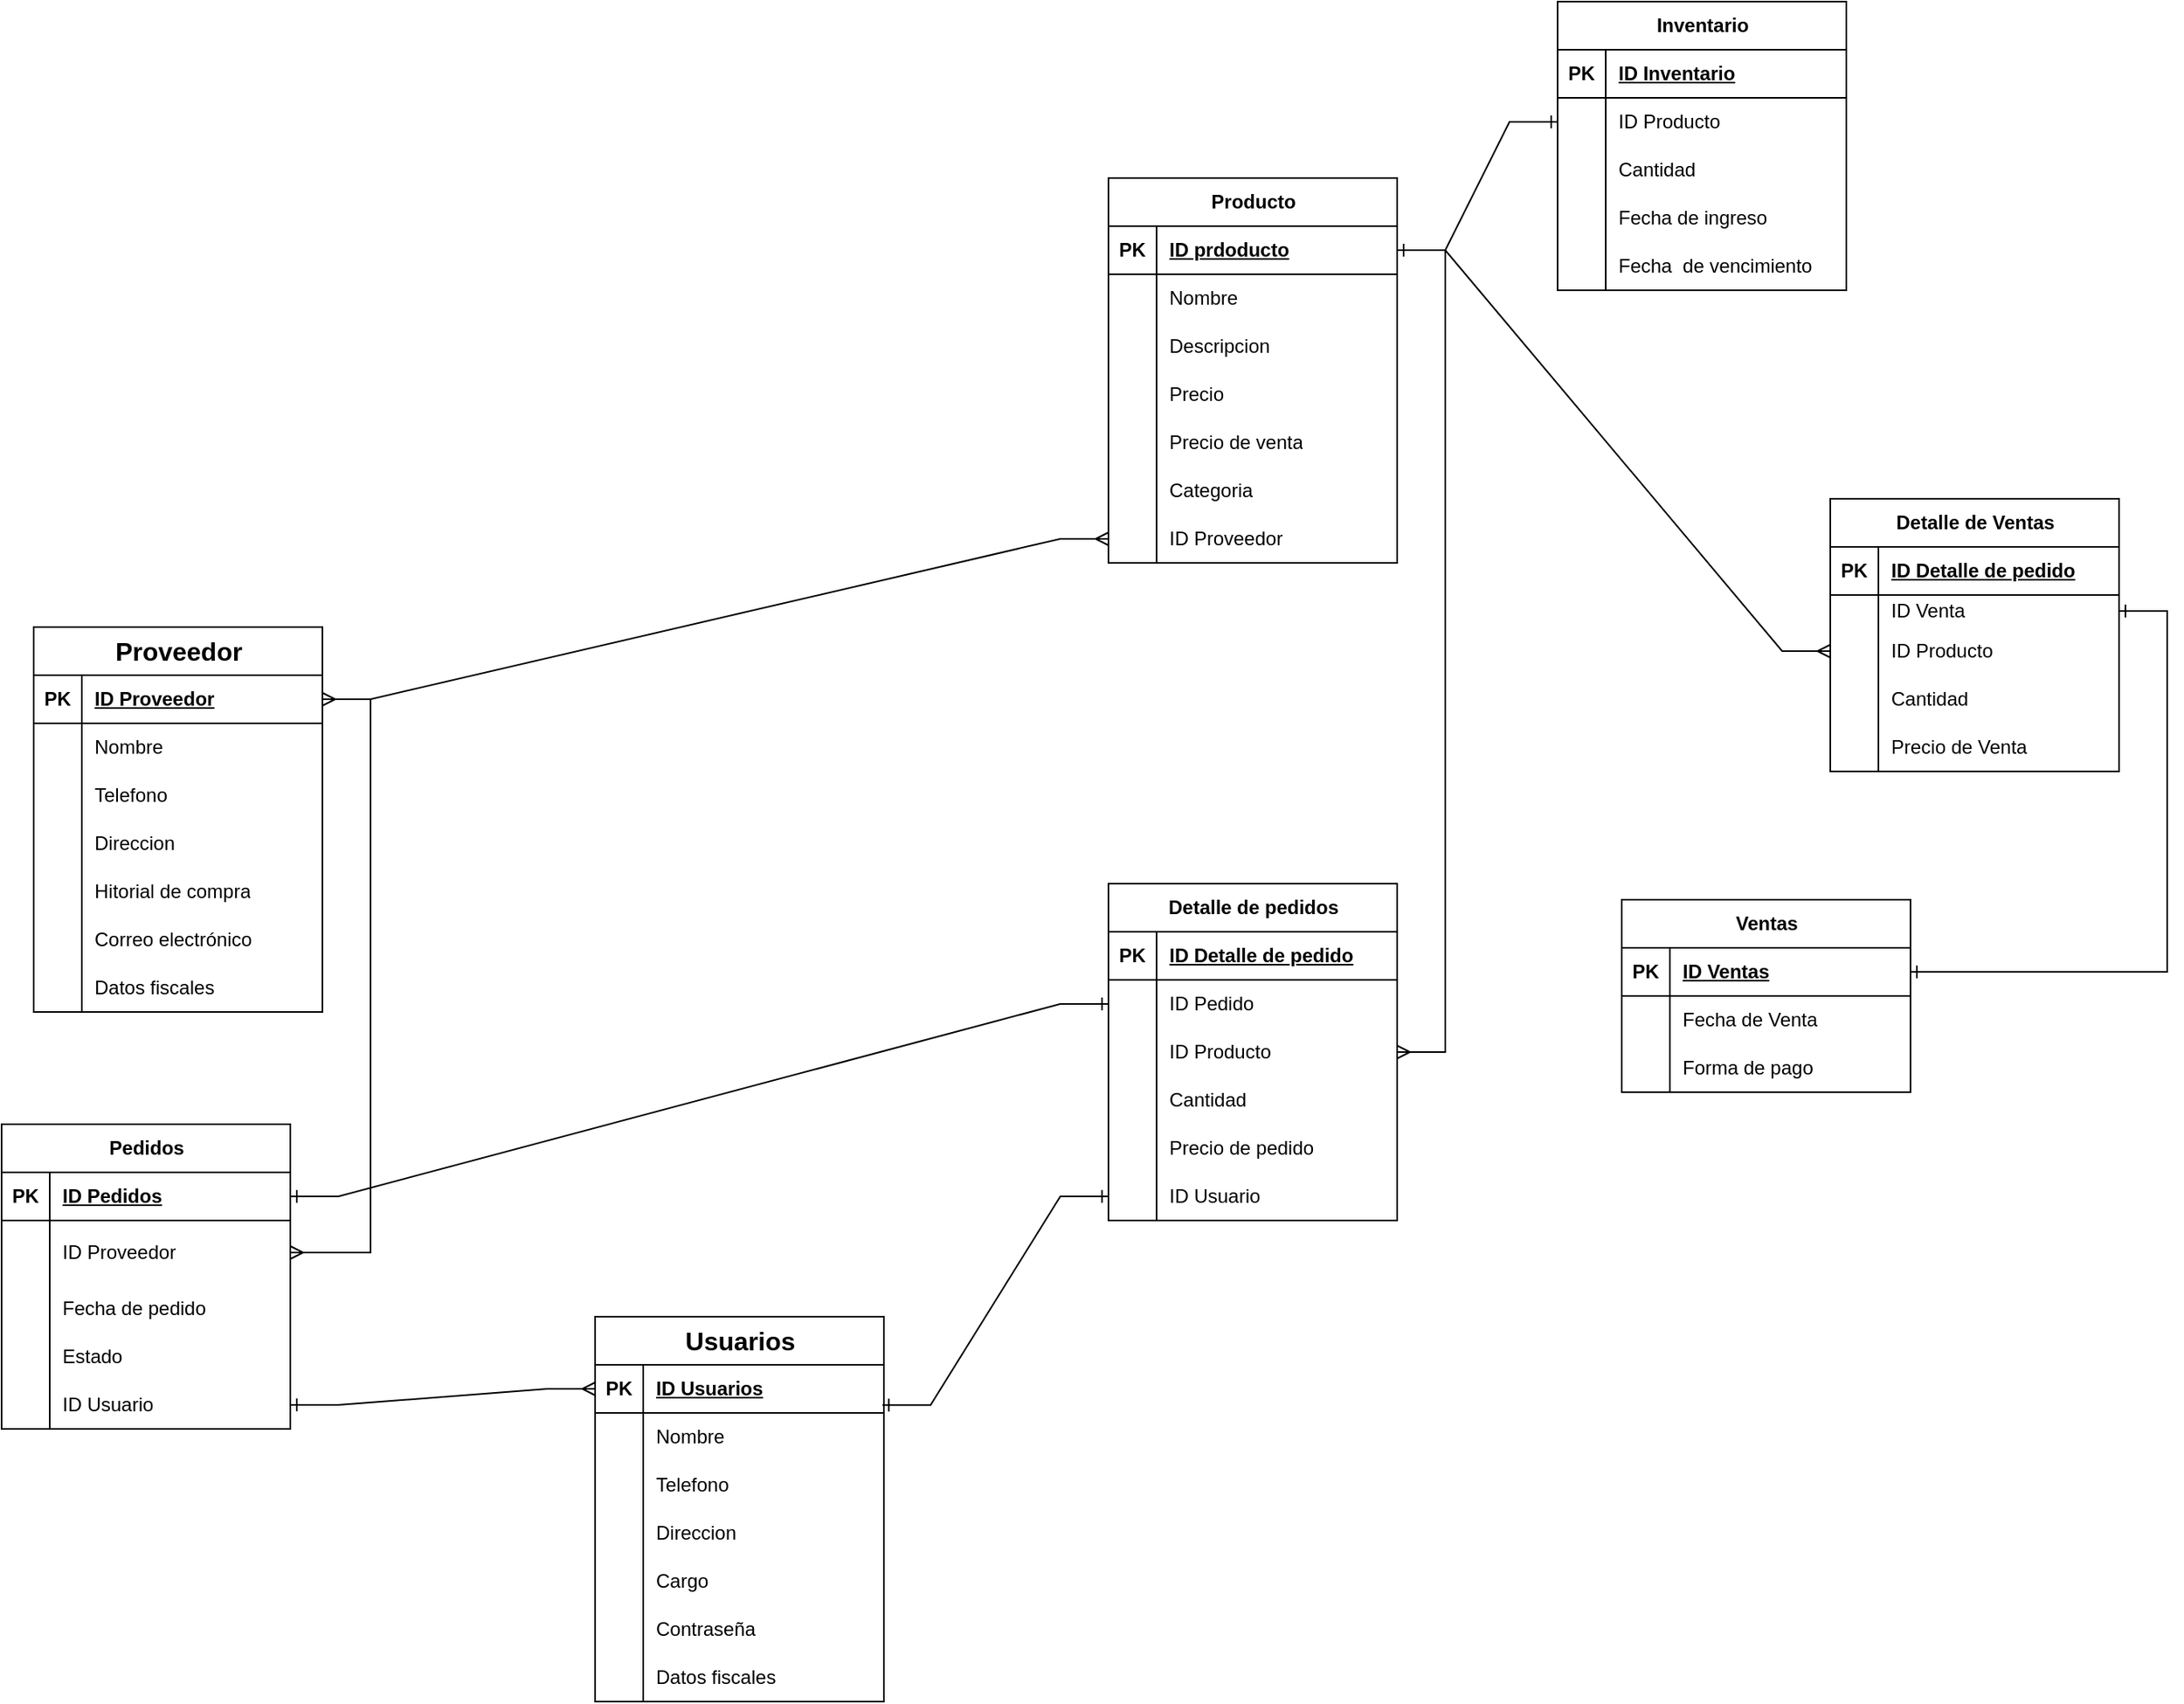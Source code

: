 <mxfile version="24.4.0" type="github">
  <diagram name="Página-1" id="6t7v3AjN5FN_KuiOr68T">
    <mxGraphModel dx="1467" dy="3076" grid="1" gridSize="10" guides="1" tooltips="1" connect="1" arrows="1" fold="1" page="1" pageScale="1" pageWidth="1654" pageHeight="2336" math="0" shadow="0">
      <root>
        <mxCell id="0" />
        <mxCell id="1" parent="0" />
        <mxCell id="a3PEqrUvj1UCYz8Rwcvc-1" value="&lt;b&gt;&lt;span style=&quot;font-size:12.0pt;line-height:107%;&lt;br/&gt;font-family:&amp;quot;Times New Roman&amp;quot;,serif;mso-fareast-font-family:&amp;quot;Times New Roman&amp;quot;;&lt;br/&gt;mso-font-kerning:0pt;mso-ligatures:none;mso-ansi-language:ES-AR;mso-fareast-language:&lt;br/&gt;ES-AR;mso-bidi-language:AR-SA&quot;&gt;Proveedor&lt;/span&gt;&lt;/b&gt;" style="shape=table;startSize=30;container=1;collapsible=1;childLayout=tableLayout;fixedRows=1;rowLines=0;fontStyle=1;align=center;resizeLast=1;html=1;" vertex="1" parent="1">
          <mxGeometry x="190" y="250" width="180" height="240" as="geometry" />
        </mxCell>
        <mxCell id="a3PEqrUvj1UCYz8Rwcvc-2" value="" style="shape=tableRow;horizontal=0;startSize=0;swimlaneHead=0;swimlaneBody=0;fillColor=none;collapsible=0;dropTarget=0;points=[[0,0.5],[1,0.5]];portConstraint=eastwest;top=0;left=0;right=0;bottom=1;" vertex="1" parent="a3PEqrUvj1UCYz8Rwcvc-1">
          <mxGeometry y="30" width="180" height="30" as="geometry" />
        </mxCell>
        <mxCell id="a3PEqrUvj1UCYz8Rwcvc-3" value="PK" style="shape=partialRectangle;connectable=0;fillColor=none;top=0;left=0;bottom=0;right=0;fontStyle=1;overflow=hidden;whiteSpace=wrap;html=1;" vertex="1" parent="a3PEqrUvj1UCYz8Rwcvc-2">
          <mxGeometry width="30" height="30" as="geometry">
            <mxRectangle width="30" height="30" as="alternateBounds" />
          </mxGeometry>
        </mxCell>
        <mxCell id="a3PEqrUvj1UCYz8Rwcvc-4" value="ID Proveedor" style="shape=partialRectangle;connectable=0;fillColor=none;top=0;left=0;bottom=0;right=0;align=left;spacingLeft=6;fontStyle=5;overflow=hidden;whiteSpace=wrap;html=1;" vertex="1" parent="a3PEqrUvj1UCYz8Rwcvc-2">
          <mxGeometry x="30" width="150" height="30" as="geometry">
            <mxRectangle width="150" height="30" as="alternateBounds" />
          </mxGeometry>
        </mxCell>
        <mxCell id="a3PEqrUvj1UCYz8Rwcvc-5" value="" style="shape=tableRow;horizontal=0;startSize=0;swimlaneHead=0;swimlaneBody=0;fillColor=none;collapsible=0;dropTarget=0;points=[[0,0.5],[1,0.5]];portConstraint=eastwest;top=0;left=0;right=0;bottom=0;" vertex="1" parent="a3PEqrUvj1UCYz8Rwcvc-1">
          <mxGeometry y="60" width="180" height="30" as="geometry" />
        </mxCell>
        <mxCell id="a3PEqrUvj1UCYz8Rwcvc-6" value="" style="shape=partialRectangle;connectable=0;fillColor=none;top=0;left=0;bottom=0;right=0;editable=1;overflow=hidden;whiteSpace=wrap;html=1;" vertex="1" parent="a3PEqrUvj1UCYz8Rwcvc-5">
          <mxGeometry width="30" height="30" as="geometry">
            <mxRectangle width="30" height="30" as="alternateBounds" />
          </mxGeometry>
        </mxCell>
        <mxCell id="a3PEqrUvj1UCYz8Rwcvc-7" value="Nombre&lt;span style=&quot;white-space: pre;&quot;&gt;&#x9;&lt;/span&gt;" style="shape=partialRectangle;connectable=0;fillColor=none;top=0;left=0;bottom=0;right=0;align=left;spacingLeft=6;overflow=hidden;whiteSpace=wrap;html=1;" vertex="1" parent="a3PEqrUvj1UCYz8Rwcvc-5">
          <mxGeometry x="30" width="150" height="30" as="geometry">
            <mxRectangle width="150" height="30" as="alternateBounds" />
          </mxGeometry>
        </mxCell>
        <mxCell id="a3PEqrUvj1UCYz8Rwcvc-8" value="" style="shape=tableRow;horizontal=0;startSize=0;swimlaneHead=0;swimlaneBody=0;fillColor=none;collapsible=0;dropTarget=0;points=[[0,0.5],[1,0.5]];portConstraint=eastwest;top=0;left=0;right=0;bottom=0;" vertex="1" parent="a3PEqrUvj1UCYz8Rwcvc-1">
          <mxGeometry y="90" width="180" height="30" as="geometry" />
        </mxCell>
        <mxCell id="a3PEqrUvj1UCYz8Rwcvc-9" value="" style="shape=partialRectangle;connectable=0;fillColor=none;top=0;left=0;bottom=0;right=0;editable=1;overflow=hidden;whiteSpace=wrap;html=1;" vertex="1" parent="a3PEqrUvj1UCYz8Rwcvc-8">
          <mxGeometry width="30" height="30" as="geometry">
            <mxRectangle width="30" height="30" as="alternateBounds" />
          </mxGeometry>
        </mxCell>
        <mxCell id="a3PEqrUvj1UCYz8Rwcvc-10" value="Telefono" style="shape=partialRectangle;connectable=0;fillColor=none;top=0;left=0;bottom=0;right=0;align=left;spacingLeft=6;overflow=hidden;whiteSpace=wrap;html=1;" vertex="1" parent="a3PEqrUvj1UCYz8Rwcvc-8">
          <mxGeometry x="30" width="150" height="30" as="geometry">
            <mxRectangle width="150" height="30" as="alternateBounds" />
          </mxGeometry>
        </mxCell>
        <mxCell id="a3PEqrUvj1UCYz8Rwcvc-11" value="" style="shape=tableRow;horizontal=0;startSize=0;swimlaneHead=0;swimlaneBody=0;fillColor=none;collapsible=0;dropTarget=0;points=[[0,0.5],[1,0.5]];portConstraint=eastwest;top=0;left=0;right=0;bottom=0;" vertex="1" parent="a3PEqrUvj1UCYz8Rwcvc-1">
          <mxGeometry y="120" width="180" height="30" as="geometry" />
        </mxCell>
        <mxCell id="a3PEqrUvj1UCYz8Rwcvc-12" value="" style="shape=partialRectangle;connectable=0;fillColor=none;top=0;left=0;bottom=0;right=0;editable=1;overflow=hidden;whiteSpace=wrap;html=1;" vertex="1" parent="a3PEqrUvj1UCYz8Rwcvc-11">
          <mxGeometry width="30" height="30" as="geometry">
            <mxRectangle width="30" height="30" as="alternateBounds" />
          </mxGeometry>
        </mxCell>
        <mxCell id="a3PEqrUvj1UCYz8Rwcvc-13" value="Direccion" style="shape=partialRectangle;connectable=0;fillColor=none;top=0;left=0;bottom=0;right=0;align=left;spacingLeft=6;overflow=hidden;whiteSpace=wrap;html=1;" vertex="1" parent="a3PEqrUvj1UCYz8Rwcvc-11">
          <mxGeometry x="30" width="150" height="30" as="geometry">
            <mxRectangle width="150" height="30" as="alternateBounds" />
          </mxGeometry>
        </mxCell>
        <mxCell id="a3PEqrUvj1UCYz8Rwcvc-30" value="" style="shape=tableRow;horizontal=0;startSize=0;swimlaneHead=0;swimlaneBody=0;fillColor=none;collapsible=0;dropTarget=0;points=[[0,0.5],[1,0.5]];portConstraint=eastwest;top=0;left=0;right=0;bottom=0;" vertex="1" parent="a3PEqrUvj1UCYz8Rwcvc-1">
          <mxGeometry y="150" width="180" height="30" as="geometry" />
        </mxCell>
        <mxCell id="a3PEqrUvj1UCYz8Rwcvc-31" value="" style="shape=partialRectangle;connectable=0;fillColor=none;top=0;left=0;bottom=0;right=0;editable=1;overflow=hidden;whiteSpace=wrap;html=1;" vertex="1" parent="a3PEqrUvj1UCYz8Rwcvc-30">
          <mxGeometry width="30" height="30" as="geometry">
            <mxRectangle width="30" height="30" as="alternateBounds" />
          </mxGeometry>
        </mxCell>
        <mxCell id="a3PEqrUvj1UCYz8Rwcvc-32" value="Hitorial de compra" style="shape=partialRectangle;connectable=0;fillColor=none;top=0;left=0;bottom=0;right=0;align=left;spacingLeft=6;overflow=hidden;whiteSpace=wrap;html=1;" vertex="1" parent="a3PEqrUvj1UCYz8Rwcvc-30">
          <mxGeometry x="30" width="150" height="30" as="geometry">
            <mxRectangle width="150" height="30" as="alternateBounds" />
          </mxGeometry>
        </mxCell>
        <mxCell id="a3PEqrUvj1UCYz8Rwcvc-33" value="" style="shape=tableRow;horizontal=0;startSize=0;swimlaneHead=0;swimlaneBody=0;fillColor=none;collapsible=0;dropTarget=0;points=[[0,0.5],[1,0.5]];portConstraint=eastwest;top=0;left=0;right=0;bottom=0;" vertex="1" parent="a3PEqrUvj1UCYz8Rwcvc-1">
          <mxGeometry y="180" width="180" height="30" as="geometry" />
        </mxCell>
        <mxCell id="a3PEqrUvj1UCYz8Rwcvc-34" value="" style="shape=partialRectangle;connectable=0;fillColor=none;top=0;left=0;bottom=0;right=0;editable=1;overflow=hidden;whiteSpace=wrap;html=1;" vertex="1" parent="a3PEqrUvj1UCYz8Rwcvc-33">
          <mxGeometry width="30" height="30" as="geometry">
            <mxRectangle width="30" height="30" as="alternateBounds" />
          </mxGeometry>
        </mxCell>
        <mxCell id="a3PEqrUvj1UCYz8Rwcvc-35" value="Correo electrónico" style="shape=partialRectangle;connectable=0;fillColor=none;top=0;left=0;bottom=0;right=0;align=left;spacingLeft=6;overflow=hidden;whiteSpace=wrap;html=1;" vertex="1" parent="a3PEqrUvj1UCYz8Rwcvc-33">
          <mxGeometry x="30" width="150" height="30" as="geometry">
            <mxRectangle width="150" height="30" as="alternateBounds" />
          </mxGeometry>
        </mxCell>
        <mxCell id="a3PEqrUvj1UCYz8Rwcvc-36" value="" style="shape=tableRow;horizontal=0;startSize=0;swimlaneHead=0;swimlaneBody=0;fillColor=none;collapsible=0;dropTarget=0;points=[[0,0.5],[1,0.5]];portConstraint=eastwest;top=0;left=0;right=0;bottom=0;" vertex="1" parent="a3PEqrUvj1UCYz8Rwcvc-1">
          <mxGeometry y="210" width="180" height="30" as="geometry" />
        </mxCell>
        <mxCell id="a3PEqrUvj1UCYz8Rwcvc-37" value="" style="shape=partialRectangle;connectable=0;fillColor=none;top=0;left=0;bottom=0;right=0;editable=1;overflow=hidden;whiteSpace=wrap;html=1;" vertex="1" parent="a3PEqrUvj1UCYz8Rwcvc-36">
          <mxGeometry width="30" height="30" as="geometry">
            <mxRectangle width="30" height="30" as="alternateBounds" />
          </mxGeometry>
        </mxCell>
        <mxCell id="a3PEqrUvj1UCYz8Rwcvc-38" value="Datos fiscales" style="shape=partialRectangle;connectable=0;fillColor=none;top=0;left=0;bottom=0;right=0;align=left;spacingLeft=6;overflow=hidden;whiteSpace=wrap;html=1;" vertex="1" parent="a3PEqrUvj1UCYz8Rwcvc-36">
          <mxGeometry x="30" width="150" height="30" as="geometry">
            <mxRectangle width="150" height="30" as="alternateBounds" />
          </mxGeometry>
        </mxCell>
        <mxCell id="a3PEqrUvj1UCYz8Rwcvc-39" value="Producto" style="shape=table;startSize=30;container=1;collapsible=1;childLayout=tableLayout;fixedRows=1;rowLines=0;fontStyle=1;align=center;resizeLast=1;html=1;" vertex="1" parent="1">
          <mxGeometry x="860" y="-30" width="180" height="240" as="geometry" />
        </mxCell>
        <mxCell id="a3PEqrUvj1UCYz8Rwcvc-40" value="" style="shape=tableRow;horizontal=0;startSize=0;swimlaneHead=0;swimlaneBody=0;fillColor=none;collapsible=0;dropTarget=0;points=[[0,0.5],[1,0.5]];portConstraint=eastwest;top=0;left=0;right=0;bottom=1;" vertex="1" parent="a3PEqrUvj1UCYz8Rwcvc-39">
          <mxGeometry y="30" width="180" height="30" as="geometry" />
        </mxCell>
        <mxCell id="a3PEqrUvj1UCYz8Rwcvc-41" value="PK" style="shape=partialRectangle;connectable=0;fillColor=none;top=0;left=0;bottom=0;right=0;fontStyle=1;overflow=hidden;whiteSpace=wrap;html=1;" vertex="1" parent="a3PEqrUvj1UCYz8Rwcvc-40">
          <mxGeometry width="30" height="30" as="geometry">
            <mxRectangle width="30" height="30" as="alternateBounds" />
          </mxGeometry>
        </mxCell>
        <mxCell id="a3PEqrUvj1UCYz8Rwcvc-42" value="ID prdoducto" style="shape=partialRectangle;connectable=0;fillColor=none;top=0;left=0;bottom=0;right=0;align=left;spacingLeft=6;fontStyle=5;overflow=hidden;whiteSpace=wrap;html=1;" vertex="1" parent="a3PEqrUvj1UCYz8Rwcvc-40">
          <mxGeometry x="30" width="150" height="30" as="geometry">
            <mxRectangle width="150" height="30" as="alternateBounds" />
          </mxGeometry>
        </mxCell>
        <mxCell id="a3PEqrUvj1UCYz8Rwcvc-43" value="" style="shape=tableRow;horizontal=0;startSize=0;swimlaneHead=0;swimlaneBody=0;fillColor=none;collapsible=0;dropTarget=0;points=[[0,0.5],[1,0.5]];portConstraint=eastwest;top=0;left=0;right=0;bottom=0;" vertex="1" parent="a3PEqrUvj1UCYz8Rwcvc-39">
          <mxGeometry y="60" width="180" height="30" as="geometry" />
        </mxCell>
        <mxCell id="a3PEqrUvj1UCYz8Rwcvc-44" value="" style="shape=partialRectangle;connectable=0;fillColor=none;top=0;left=0;bottom=0;right=0;editable=1;overflow=hidden;whiteSpace=wrap;html=1;" vertex="1" parent="a3PEqrUvj1UCYz8Rwcvc-43">
          <mxGeometry width="30" height="30" as="geometry">
            <mxRectangle width="30" height="30" as="alternateBounds" />
          </mxGeometry>
        </mxCell>
        <mxCell id="a3PEqrUvj1UCYz8Rwcvc-45" value="Nombre" style="shape=partialRectangle;connectable=0;fillColor=none;top=0;left=0;bottom=0;right=0;align=left;spacingLeft=6;overflow=hidden;whiteSpace=wrap;html=1;" vertex="1" parent="a3PEqrUvj1UCYz8Rwcvc-43">
          <mxGeometry x="30" width="150" height="30" as="geometry">
            <mxRectangle width="150" height="30" as="alternateBounds" />
          </mxGeometry>
        </mxCell>
        <mxCell id="a3PEqrUvj1UCYz8Rwcvc-46" value="" style="shape=tableRow;horizontal=0;startSize=0;swimlaneHead=0;swimlaneBody=0;fillColor=none;collapsible=0;dropTarget=0;points=[[0,0.5],[1,0.5]];portConstraint=eastwest;top=0;left=0;right=0;bottom=0;" vertex="1" parent="a3PEqrUvj1UCYz8Rwcvc-39">
          <mxGeometry y="90" width="180" height="30" as="geometry" />
        </mxCell>
        <mxCell id="a3PEqrUvj1UCYz8Rwcvc-47" value="" style="shape=partialRectangle;connectable=0;fillColor=none;top=0;left=0;bottom=0;right=0;editable=1;overflow=hidden;whiteSpace=wrap;html=1;" vertex="1" parent="a3PEqrUvj1UCYz8Rwcvc-46">
          <mxGeometry width="30" height="30" as="geometry">
            <mxRectangle width="30" height="30" as="alternateBounds" />
          </mxGeometry>
        </mxCell>
        <mxCell id="a3PEqrUvj1UCYz8Rwcvc-48" value="Descripcion" style="shape=partialRectangle;connectable=0;fillColor=none;top=0;left=0;bottom=0;right=0;align=left;spacingLeft=6;overflow=hidden;whiteSpace=wrap;html=1;" vertex="1" parent="a3PEqrUvj1UCYz8Rwcvc-46">
          <mxGeometry x="30" width="150" height="30" as="geometry">
            <mxRectangle width="150" height="30" as="alternateBounds" />
          </mxGeometry>
        </mxCell>
        <mxCell id="a3PEqrUvj1UCYz8Rwcvc-49" value="" style="shape=tableRow;horizontal=0;startSize=0;swimlaneHead=0;swimlaneBody=0;fillColor=none;collapsible=0;dropTarget=0;points=[[0,0.5],[1,0.5]];portConstraint=eastwest;top=0;left=0;right=0;bottom=0;" vertex="1" parent="a3PEqrUvj1UCYz8Rwcvc-39">
          <mxGeometry y="120" width="180" height="30" as="geometry" />
        </mxCell>
        <mxCell id="a3PEqrUvj1UCYz8Rwcvc-50" value="" style="shape=partialRectangle;connectable=0;fillColor=none;top=0;left=0;bottom=0;right=0;editable=1;overflow=hidden;whiteSpace=wrap;html=1;" vertex="1" parent="a3PEqrUvj1UCYz8Rwcvc-49">
          <mxGeometry width="30" height="30" as="geometry">
            <mxRectangle width="30" height="30" as="alternateBounds" />
          </mxGeometry>
        </mxCell>
        <mxCell id="a3PEqrUvj1UCYz8Rwcvc-51" value="Precio" style="shape=partialRectangle;connectable=0;fillColor=none;top=0;left=0;bottom=0;right=0;align=left;spacingLeft=6;overflow=hidden;whiteSpace=wrap;html=1;" vertex="1" parent="a3PEqrUvj1UCYz8Rwcvc-49">
          <mxGeometry x="30" width="150" height="30" as="geometry">
            <mxRectangle width="150" height="30" as="alternateBounds" />
          </mxGeometry>
        </mxCell>
        <mxCell id="a3PEqrUvj1UCYz8Rwcvc-52" value="" style="shape=tableRow;horizontal=0;startSize=0;swimlaneHead=0;swimlaneBody=0;fillColor=none;collapsible=0;dropTarget=0;points=[[0,0.5],[1,0.5]];portConstraint=eastwest;top=0;left=0;right=0;bottom=0;" vertex="1" parent="a3PEqrUvj1UCYz8Rwcvc-39">
          <mxGeometry y="150" width="180" height="30" as="geometry" />
        </mxCell>
        <mxCell id="a3PEqrUvj1UCYz8Rwcvc-53" value="" style="shape=partialRectangle;connectable=0;fillColor=none;top=0;left=0;bottom=0;right=0;editable=1;overflow=hidden;whiteSpace=wrap;html=1;" vertex="1" parent="a3PEqrUvj1UCYz8Rwcvc-52">
          <mxGeometry width="30" height="30" as="geometry">
            <mxRectangle width="30" height="30" as="alternateBounds" />
          </mxGeometry>
        </mxCell>
        <mxCell id="a3PEqrUvj1UCYz8Rwcvc-54" value="Precio de venta" style="shape=partialRectangle;connectable=0;fillColor=none;top=0;left=0;bottom=0;right=0;align=left;spacingLeft=6;overflow=hidden;whiteSpace=wrap;html=1;" vertex="1" parent="a3PEqrUvj1UCYz8Rwcvc-52">
          <mxGeometry x="30" width="150" height="30" as="geometry">
            <mxRectangle width="150" height="30" as="alternateBounds" />
          </mxGeometry>
        </mxCell>
        <mxCell id="a3PEqrUvj1UCYz8Rwcvc-55" value="" style="shape=tableRow;horizontal=0;startSize=0;swimlaneHead=0;swimlaneBody=0;fillColor=none;collapsible=0;dropTarget=0;points=[[0,0.5],[1,0.5]];portConstraint=eastwest;top=0;left=0;right=0;bottom=0;" vertex="1" parent="a3PEqrUvj1UCYz8Rwcvc-39">
          <mxGeometry y="180" width="180" height="30" as="geometry" />
        </mxCell>
        <mxCell id="a3PEqrUvj1UCYz8Rwcvc-56" value="" style="shape=partialRectangle;connectable=0;fillColor=none;top=0;left=0;bottom=0;right=0;editable=1;overflow=hidden;whiteSpace=wrap;html=1;" vertex="1" parent="a3PEqrUvj1UCYz8Rwcvc-55">
          <mxGeometry width="30" height="30" as="geometry">
            <mxRectangle width="30" height="30" as="alternateBounds" />
          </mxGeometry>
        </mxCell>
        <mxCell id="a3PEqrUvj1UCYz8Rwcvc-57" value="Categoria" style="shape=partialRectangle;connectable=0;fillColor=none;top=0;left=0;bottom=0;right=0;align=left;spacingLeft=6;overflow=hidden;whiteSpace=wrap;html=1;" vertex="1" parent="a3PEqrUvj1UCYz8Rwcvc-55">
          <mxGeometry x="30" width="150" height="30" as="geometry">
            <mxRectangle width="150" height="30" as="alternateBounds" />
          </mxGeometry>
        </mxCell>
        <mxCell id="a3PEqrUvj1UCYz8Rwcvc-77" value="" style="shape=tableRow;horizontal=0;startSize=0;swimlaneHead=0;swimlaneBody=0;fillColor=none;collapsible=0;dropTarget=0;points=[[0,0.5],[1,0.5]];portConstraint=eastwest;top=0;left=0;right=0;bottom=0;" vertex="1" parent="a3PEqrUvj1UCYz8Rwcvc-39">
          <mxGeometry y="210" width="180" height="30" as="geometry" />
        </mxCell>
        <mxCell id="a3PEqrUvj1UCYz8Rwcvc-78" value="" style="shape=partialRectangle;connectable=0;fillColor=none;top=0;left=0;bottom=0;right=0;editable=1;overflow=hidden;whiteSpace=wrap;html=1;" vertex="1" parent="a3PEqrUvj1UCYz8Rwcvc-77">
          <mxGeometry width="30" height="30" as="geometry">
            <mxRectangle width="30" height="30" as="alternateBounds" />
          </mxGeometry>
        </mxCell>
        <mxCell id="a3PEqrUvj1UCYz8Rwcvc-79" value="ID Proveedor" style="shape=partialRectangle;connectable=0;fillColor=none;top=0;left=0;bottom=0;right=0;align=left;spacingLeft=6;overflow=hidden;whiteSpace=wrap;html=1;" vertex="1" parent="a3PEqrUvj1UCYz8Rwcvc-77">
          <mxGeometry x="30" width="150" height="30" as="geometry">
            <mxRectangle width="150" height="30" as="alternateBounds" />
          </mxGeometry>
        </mxCell>
        <mxCell id="a3PEqrUvj1UCYz8Rwcvc-80" value="Inventario" style="shape=table;startSize=30;container=1;collapsible=1;childLayout=tableLayout;fixedRows=1;rowLines=0;fontStyle=1;align=center;resizeLast=1;html=1;" vertex="1" parent="1">
          <mxGeometry x="1140" y="-140" width="180" height="180" as="geometry" />
        </mxCell>
        <mxCell id="a3PEqrUvj1UCYz8Rwcvc-81" value="" style="shape=tableRow;horizontal=0;startSize=0;swimlaneHead=0;swimlaneBody=0;fillColor=none;collapsible=0;dropTarget=0;points=[[0,0.5],[1,0.5]];portConstraint=eastwest;top=0;left=0;right=0;bottom=1;" vertex="1" parent="a3PEqrUvj1UCYz8Rwcvc-80">
          <mxGeometry y="30" width="180" height="30" as="geometry" />
        </mxCell>
        <mxCell id="a3PEqrUvj1UCYz8Rwcvc-82" value="PK" style="shape=partialRectangle;connectable=0;fillColor=none;top=0;left=0;bottom=0;right=0;fontStyle=1;overflow=hidden;whiteSpace=wrap;html=1;" vertex="1" parent="a3PEqrUvj1UCYz8Rwcvc-81">
          <mxGeometry width="30" height="30" as="geometry">
            <mxRectangle width="30" height="30" as="alternateBounds" />
          </mxGeometry>
        </mxCell>
        <mxCell id="a3PEqrUvj1UCYz8Rwcvc-83" value="ID Inventario" style="shape=partialRectangle;connectable=0;fillColor=none;top=0;left=0;bottom=0;right=0;align=left;spacingLeft=6;fontStyle=5;overflow=hidden;whiteSpace=wrap;html=1;" vertex="1" parent="a3PEqrUvj1UCYz8Rwcvc-81">
          <mxGeometry x="30" width="150" height="30" as="geometry">
            <mxRectangle width="150" height="30" as="alternateBounds" />
          </mxGeometry>
        </mxCell>
        <mxCell id="a3PEqrUvj1UCYz8Rwcvc-84" value="" style="shape=tableRow;horizontal=0;startSize=0;swimlaneHead=0;swimlaneBody=0;fillColor=none;collapsible=0;dropTarget=0;points=[[0,0.5],[1,0.5]];portConstraint=eastwest;top=0;left=0;right=0;bottom=0;" vertex="1" parent="a3PEqrUvj1UCYz8Rwcvc-80">
          <mxGeometry y="60" width="180" height="30" as="geometry" />
        </mxCell>
        <mxCell id="a3PEqrUvj1UCYz8Rwcvc-85" value="" style="shape=partialRectangle;connectable=0;fillColor=none;top=0;left=0;bottom=0;right=0;editable=1;overflow=hidden;whiteSpace=wrap;html=1;" vertex="1" parent="a3PEqrUvj1UCYz8Rwcvc-84">
          <mxGeometry width="30" height="30" as="geometry">
            <mxRectangle width="30" height="30" as="alternateBounds" />
          </mxGeometry>
        </mxCell>
        <mxCell id="a3PEqrUvj1UCYz8Rwcvc-86" value="ID Producto" style="shape=partialRectangle;connectable=0;fillColor=none;top=0;left=0;bottom=0;right=0;align=left;spacingLeft=6;overflow=hidden;whiteSpace=wrap;html=1;" vertex="1" parent="a3PEqrUvj1UCYz8Rwcvc-84">
          <mxGeometry x="30" width="150" height="30" as="geometry">
            <mxRectangle width="150" height="30" as="alternateBounds" />
          </mxGeometry>
        </mxCell>
        <mxCell id="a3PEqrUvj1UCYz8Rwcvc-87" value="" style="shape=tableRow;horizontal=0;startSize=0;swimlaneHead=0;swimlaneBody=0;fillColor=none;collapsible=0;dropTarget=0;points=[[0,0.5],[1,0.5]];portConstraint=eastwest;top=0;left=0;right=0;bottom=0;" vertex="1" parent="a3PEqrUvj1UCYz8Rwcvc-80">
          <mxGeometry y="90" width="180" height="30" as="geometry" />
        </mxCell>
        <mxCell id="a3PEqrUvj1UCYz8Rwcvc-88" value="" style="shape=partialRectangle;connectable=0;fillColor=none;top=0;left=0;bottom=0;right=0;editable=1;overflow=hidden;whiteSpace=wrap;html=1;" vertex="1" parent="a3PEqrUvj1UCYz8Rwcvc-87">
          <mxGeometry width="30" height="30" as="geometry">
            <mxRectangle width="30" height="30" as="alternateBounds" />
          </mxGeometry>
        </mxCell>
        <mxCell id="a3PEqrUvj1UCYz8Rwcvc-89" value="Cantidad" style="shape=partialRectangle;connectable=0;fillColor=none;top=0;left=0;bottom=0;right=0;align=left;spacingLeft=6;overflow=hidden;whiteSpace=wrap;html=1;" vertex="1" parent="a3PEqrUvj1UCYz8Rwcvc-87">
          <mxGeometry x="30" width="150" height="30" as="geometry">
            <mxRectangle width="150" height="30" as="alternateBounds" />
          </mxGeometry>
        </mxCell>
        <mxCell id="a3PEqrUvj1UCYz8Rwcvc-90" value="" style="shape=tableRow;horizontal=0;startSize=0;swimlaneHead=0;swimlaneBody=0;fillColor=none;collapsible=0;dropTarget=0;points=[[0,0.5],[1,0.5]];portConstraint=eastwest;top=0;left=0;right=0;bottom=0;" vertex="1" parent="a3PEqrUvj1UCYz8Rwcvc-80">
          <mxGeometry y="120" width="180" height="30" as="geometry" />
        </mxCell>
        <mxCell id="a3PEqrUvj1UCYz8Rwcvc-91" value="" style="shape=partialRectangle;connectable=0;fillColor=none;top=0;left=0;bottom=0;right=0;editable=1;overflow=hidden;whiteSpace=wrap;html=1;" vertex="1" parent="a3PEqrUvj1UCYz8Rwcvc-90">
          <mxGeometry width="30" height="30" as="geometry">
            <mxRectangle width="30" height="30" as="alternateBounds" />
          </mxGeometry>
        </mxCell>
        <mxCell id="a3PEqrUvj1UCYz8Rwcvc-92" value="Fecha de ingreso" style="shape=partialRectangle;connectable=0;fillColor=none;top=0;left=0;bottom=0;right=0;align=left;spacingLeft=6;overflow=hidden;whiteSpace=wrap;html=1;" vertex="1" parent="a3PEqrUvj1UCYz8Rwcvc-90">
          <mxGeometry x="30" width="150" height="30" as="geometry">
            <mxRectangle width="150" height="30" as="alternateBounds" />
          </mxGeometry>
        </mxCell>
        <mxCell id="a3PEqrUvj1UCYz8Rwcvc-93" value="" style="shape=tableRow;horizontal=0;startSize=0;swimlaneHead=0;swimlaneBody=0;fillColor=none;collapsible=0;dropTarget=0;points=[[0,0.5],[1,0.5]];portConstraint=eastwest;top=0;left=0;right=0;bottom=0;" vertex="1" parent="a3PEqrUvj1UCYz8Rwcvc-80">
          <mxGeometry y="150" width="180" height="30" as="geometry" />
        </mxCell>
        <mxCell id="a3PEqrUvj1UCYz8Rwcvc-94" value="" style="shape=partialRectangle;connectable=0;fillColor=none;top=0;left=0;bottom=0;right=0;editable=1;overflow=hidden;whiteSpace=wrap;html=1;" vertex="1" parent="a3PEqrUvj1UCYz8Rwcvc-93">
          <mxGeometry width="30" height="30" as="geometry">
            <mxRectangle width="30" height="30" as="alternateBounds" />
          </mxGeometry>
        </mxCell>
        <mxCell id="a3PEqrUvj1UCYz8Rwcvc-95" value="Fecha&amp;nbsp; de vencimiento" style="shape=partialRectangle;connectable=0;fillColor=none;top=0;left=0;bottom=0;right=0;align=left;spacingLeft=6;overflow=hidden;whiteSpace=wrap;html=1;" vertex="1" parent="a3PEqrUvj1UCYz8Rwcvc-93">
          <mxGeometry x="30" width="150" height="30" as="geometry">
            <mxRectangle width="150" height="30" as="alternateBounds" />
          </mxGeometry>
        </mxCell>
        <mxCell id="a3PEqrUvj1UCYz8Rwcvc-103" value="Ventas" style="shape=table;startSize=30;container=1;collapsible=1;childLayout=tableLayout;fixedRows=1;rowLines=0;fontStyle=1;align=center;resizeLast=1;html=1;" vertex="1" parent="1">
          <mxGeometry x="1180" y="420" width="180" height="120" as="geometry" />
        </mxCell>
        <mxCell id="a3PEqrUvj1UCYz8Rwcvc-104" value="" style="shape=tableRow;horizontal=0;startSize=0;swimlaneHead=0;swimlaneBody=0;fillColor=none;collapsible=0;dropTarget=0;points=[[0,0.5],[1,0.5]];portConstraint=eastwest;top=0;left=0;right=0;bottom=1;" vertex="1" parent="a3PEqrUvj1UCYz8Rwcvc-103">
          <mxGeometry y="30" width="180" height="30" as="geometry" />
        </mxCell>
        <mxCell id="a3PEqrUvj1UCYz8Rwcvc-105" value="PK" style="shape=partialRectangle;connectable=0;fillColor=none;top=0;left=0;bottom=0;right=0;fontStyle=1;overflow=hidden;whiteSpace=wrap;html=1;" vertex="1" parent="a3PEqrUvj1UCYz8Rwcvc-104">
          <mxGeometry width="30" height="30" as="geometry">
            <mxRectangle width="30" height="30" as="alternateBounds" />
          </mxGeometry>
        </mxCell>
        <mxCell id="a3PEqrUvj1UCYz8Rwcvc-106" value="ID Ventas" style="shape=partialRectangle;connectable=0;fillColor=none;top=0;left=0;bottom=0;right=0;align=left;spacingLeft=6;fontStyle=5;overflow=hidden;whiteSpace=wrap;html=1;" vertex="1" parent="a3PEqrUvj1UCYz8Rwcvc-104">
          <mxGeometry x="30" width="150" height="30" as="geometry">
            <mxRectangle width="150" height="30" as="alternateBounds" />
          </mxGeometry>
        </mxCell>
        <mxCell id="a3PEqrUvj1UCYz8Rwcvc-110" value="" style="shape=tableRow;horizontal=0;startSize=0;swimlaneHead=0;swimlaneBody=0;fillColor=none;collapsible=0;dropTarget=0;points=[[0,0.5],[1,0.5]];portConstraint=eastwest;top=0;left=0;right=0;bottom=0;" vertex="1" parent="a3PEqrUvj1UCYz8Rwcvc-103">
          <mxGeometry y="60" width="180" height="30" as="geometry" />
        </mxCell>
        <mxCell id="a3PEqrUvj1UCYz8Rwcvc-111" value="" style="shape=partialRectangle;connectable=0;fillColor=none;top=0;left=0;bottom=0;right=0;editable=1;overflow=hidden;whiteSpace=wrap;html=1;" vertex="1" parent="a3PEqrUvj1UCYz8Rwcvc-110">
          <mxGeometry width="30" height="30" as="geometry">
            <mxRectangle width="30" height="30" as="alternateBounds" />
          </mxGeometry>
        </mxCell>
        <mxCell id="a3PEqrUvj1UCYz8Rwcvc-112" value="Fecha de Venta" style="shape=partialRectangle;connectable=0;fillColor=none;top=0;left=0;bottom=0;right=0;align=left;spacingLeft=6;overflow=hidden;whiteSpace=wrap;html=1;" vertex="1" parent="a3PEqrUvj1UCYz8Rwcvc-110">
          <mxGeometry x="30" width="150" height="30" as="geometry">
            <mxRectangle width="150" height="30" as="alternateBounds" />
          </mxGeometry>
        </mxCell>
        <mxCell id="a3PEqrUvj1UCYz8Rwcvc-113" value="" style="shape=tableRow;horizontal=0;startSize=0;swimlaneHead=0;swimlaneBody=0;fillColor=none;collapsible=0;dropTarget=0;points=[[0,0.5],[1,0.5]];portConstraint=eastwest;top=0;left=0;right=0;bottom=0;" vertex="1" parent="a3PEqrUvj1UCYz8Rwcvc-103">
          <mxGeometry y="90" width="180" height="30" as="geometry" />
        </mxCell>
        <mxCell id="a3PEqrUvj1UCYz8Rwcvc-114" value="" style="shape=partialRectangle;connectable=0;fillColor=none;top=0;left=0;bottom=0;right=0;editable=1;overflow=hidden;whiteSpace=wrap;html=1;" vertex="1" parent="a3PEqrUvj1UCYz8Rwcvc-113">
          <mxGeometry width="30" height="30" as="geometry">
            <mxRectangle width="30" height="30" as="alternateBounds" />
          </mxGeometry>
        </mxCell>
        <mxCell id="a3PEqrUvj1UCYz8Rwcvc-115" value="Forma de pago" style="shape=partialRectangle;connectable=0;fillColor=none;top=0;left=0;bottom=0;right=0;align=left;spacingLeft=6;overflow=hidden;whiteSpace=wrap;html=1;" vertex="1" parent="a3PEqrUvj1UCYz8Rwcvc-113">
          <mxGeometry x="30" width="150" height="30" as="geometry">
            <mxRectangle width="150" height="30" as="alternateBounds" />
          </mxGeometry>
        </mxCell>
        <mxCell id="a3PEqrUvj1UCYz8Rwcvc-119" value="Detalle de pedidos" style="shape=table;startSize=30;container=1;collapsible=1;childLayout=tableLayout;fixedRows=1;rowLines=0;fontStyle=1;align=center;resizeLast=1;html=1;" vertex="1" parent="1">
          <mxGeometry x="860" y="410" width="180" height="210" as="geometry">
            <mxRectangle x="400" y="950" width="140" height="30" as="alternateBounds" />
          </mxGeometry>
        </mxCell>
        <mxCell id="a3PEqrUvj1UCYz8Rwcvc-120" value="" style="shape=tableRow;horizontal=0;startSize=0;swimlaneHead=0;swimlaneBody=0;fillColor=none;collapsible=0;dropTarget=0;points=[[0,0.5],[1,0.5]];portConstraint=eastwest;top=0;left=0;right=0;bottom=1;" vertex="1" parent="a3PEqrUvj1UCYz8Rwcvc-119">
          <mxGeometry y="30" width="180" height="30" as="geometry" />
        </mxCell>
        <mxCell id="a3PEqrUvj1UCYz8Rwcvc-121" value="PK" style="shape=partialRectangle;connectable=0;fillColor=none;top=0;left=0;bottom=0;right=0;fontStyle=1;overflow=hidden;whiteSpace=wrap;html=1;" vertex="1" parent="a3PEqrUvj1UCYz8Rwcvc-120">
          <mxGeometry width="30" height="30" as="geometry">
            <mxRectangle width="30" height="30" as="alternateBounds" />
          </mxGeometry>
        </mxCell>
        <mxCell id="a3PEqrUvj1UCYz8Rwcvc-122" value="ID Detalle de pedido" style="shape=partialRectangle;connectable=0;fillColor=none;top=0;left=0;bottom=0;right=0;align=left;spacingLeft=6;fontStyle=5;overflow=hidden;whiteSpace=wrap;html=1;" vertex="1" parent="a3PEqrUvj1UCYz8Rwcvc-120">
          <mxGeometry x="30" width="150" height="30" as="geometry">
            <mxRectangle width="150" height="30" as="alternateBounds" />
          </mxGeometry>
        </mxCell>
        <mxCell id="a3PEqrUvj1UCYz8Rwcvc-123" value="" style="shape=tableRow;horizontal=0;startSize=0;swimlaneHead=0;swimlaneBody=0;fillColor=none;collapsible=0;dropTarget=0;points=[[0,0.5],[1,0.5]];portConstraint=eastwest;top=0;left=0;right=0;bottom=0;" vertex="1" parent="a3PEqrUvj1UCYz8Rwcvc-119">
          <mxGeometry y="60" width="180" height="30" as="geometry" />
        </mxCell>
        <mxCell id="a3PEqrUvj1UCYz8Rwcvc-124" value="" style="shape=partialRectangle;connectable=0;fillColor=none;top=0;left=0;bottom=0;right=0;editable=1;overflow=hidden;whiteSpace=wrap;html=1;" vertex="1" parent="a3PEqrUvj1UCYz8Rwcvc-123">
          <mxGeometry width="30" height="30" as="geometry">
            <mxRectangle width="30" height="30" as="alternateBounds" />
          </mxGeometry>
        </mxCell>
        <mxCell id="a3PEqrUvj1UCYz8Rwcvc-125" value="ID Pedido" style="shape=partialRectangle;connectable=0;fillColor=none;top=0;left=0;bottom=0;right=0;align=left;spacingLeft=6;overflow=hidden;whiteSpace=wrap;html=1;" vertex="1" parent="a3PEqrUvj1UCYz8Rwcvc-123">
          <mxGeometry x="30" width="150" height="30" as="geometry">
            <mxRectangle width="150" height="30" as="alternateBounds" />
          </mxGeometry>
        </mxCell>
        <mxCell id="a3PEqrUvj1UCYz8Rwcvc-126" value="" style="shape=tableRow;horizontal=0;startSize=0;swimlaneHead=0;swimlaneBody=0;fillColor=none;collapsible=0;dropTarget=0;points=[[0,0.5],[1,0.5]];portConstraint=eastwest;top=0;left=0;right=0;bottom=0;" vertex="1" parent="a3PEqrUvj1UCYz8Rwcvc-119">
          <mxGeometry y="90" width="180" height="30" as="geometry" />
        </mxCell>
        <mxCell id="a3PEqrUvj1UCYz8Rwcvc-127" value="" style="shape=partialRectangle;connectable=0;fillColor=none;top=0;left=0;bottom=0;right=0;editable=1;overflow=hidden;whiteSpace=wrap;html=1;" vertex="1" parent="a3PEqrUvj1UCYz8Rwcvc-126">
          <mxGeometry width="30" height="30" as="geometry">
            <mxRectangle width="30" height="30" as="alternateBounds" />
          </mxGeometry>
        </mxCell>
        <mxCell id="a3PEqrUvj1UCYz8Rwcvc-128" value="ID Producto" style="shape=partialRectangle;connectable=0;fillColor=none;top=0;left=0;bottom=0;right=0;align=left;spacingLeft=6;overflow=hidden;whiteSpace=wrap;html=1;" vertex="1" parent="a3PEqrUvj1UCYz8Rwcvc-126">
          <mxGeometry x="30" width="150" height="30" as="geometry">
            <mxRectangle width="150" height="30" as="alternateBounds" />
          </mxGeometry>
        </mxCell>
        <mxCell id="a3PEqrUvj1UCYz8Rwcvc-129" value="" style="shape=tableRow;horizontal=0;startSize=0;swimlaneHead=0;swimlaneBody=0;fillColor=none;collapsible=0;dropTarget=0;points=[[0,0.5],[1,0.5]];portConstraint=eastwest;top=0;left=0;right=0;bottom=0;" vertex="1" parent="a3PEqrUvj1UCYz8Rwcvc-119">
          <mxGeometry y="120" width="180" height="30" as="geometry" />
        </mxCell>
        <mxCell id="a3PEqrUvj1UCYz8Rwcvc-130" value="" style="shape=partialRectangle;connectable=0;fillColor=none;top=0;left=0;bottom=0;right=0;editable=1;overflow=hidden;whiteSpace=wrap;html=1;" vertex="1" parent="a3PEqrUvj1UCYz8Rwcvc-129">
          <mxGeometry width="30" height="30" as="geometry">
            <mxRectangle width="30" height="30" as="alternateBounds" />
          </mxGeometry>
        </mxCell>
        <mxCell id="a3PEqrUvj1UCYz8Rwcvc-131" value="Cantidad" style="shape=partialRectangle;connectable=0;fillColor=none;top=0;left=0;bottom=0;right=0;align=left;spacingLeft=6;overflow=hidden;whiteSpace=wrap;html=1;" vertex="1" parent="a3PEqrUvj1UCYz8Rwcvc-129">
          <mxGeometry x="30" width="150" height="30" as="geometry">
            <mxRectangle width="150" height="30" as="alternateBounds" />
          </mxGeometry>
        </mxCell>
        <mxCell id="a3PEqrUvj1UCYz8Rwcvc-132" value="" style="shape=tableRow;horizontal=0;startSize=0;swimlaneHead=0;swimlaneBody=0;fillColor=none;collapsible=0;dropTarget=0;points=[[0,0.5],[1,0.5]];portConstraint=eastwest;top=0;left=0;right=0;bottom=0;" vertex="1" parent="a3PEqrUvj1UCYz8Rwcvc-119">
          <mxGeometry y="150" width="180" height="30" as="geometry" />
        </mxCell>
        <mxCell id="a3PEqrUvj1UCYz8Rwcvc-133" value="" style="shape=partialRectangle;connectable=0;fillColor=none;top=0;left=0;bottom=0;right=0;editable=1;overflow=hidden;whiteSpace=wrap;html=1;" vertex="1" parent="a3PEqrUvj1UCYz8Rwcvc-132">
          <mxGeometry width="30" height="30" as="geometry">
            <mxRectangle width="30" height="30" as="alternateBounds" />
          </mxGeometry>
        </mxCell>
        <mxCell id="a3PEqrUvj1UCYz8Rwcvc-134" value="Precio de pedido" style="shape=partialRectangle;connectable=0;fillColor=none;top=0;left=0;bottom=0;right=0;align=left;spacingLeft=6;overflow=hidden;whiteSpace=wrap;html=1;" vertex="1" parent="a3PEqrUvj1UCYz8Rwcvc-132">
          <mxGeometry x="30" width="150" height="30" as="geometry">
            <mxRectangle width="150" height="30" as="alternateBounds" />
          </mxGeometry>
        </mxCell>
        <mxCell id="a3PEqrUvj1UCYz8Rwcvc-352" value="" style="shape=tableRow;horizontal=0;startSize=0;swimlaneHead=0;swimlaneBody=0;fillColor=none;collapsible=0;dropTarget=0;points=[[0,0.5],[1,0.5]];portConstraint=eastwest;top=0;left=0;right=0;bottom=0;" vertex="1" parent="a3PEqrUvj1UCYz8Rwcvc-119">
          <mxGeometry y="180" width="180" height="30" as="geometry" />
        </mxCell>
        <mxCell id="a3PEqrUvj1UCYz8Rwcvc-353" value="" style="shape=partialRectangle;connectable=0;fillColor=none;top=0;left=0;bottom=0;right=0;editable=1;overflow=hidden;whiteSpace=wrap;html=1;" vertex="1" parent="a3PEqrUvj1UCYz8Rwcvc-352">
          <mxGeometry width="30" height="30" as="geometry">
            <mxRectangle width="30" height="30" as="alternateBounds" />
          </mxGeometry>
        </mxCell>
        <mxCell id="a3PEqrUvj1UCYz8Rwcvc-354" value="ID Usuario" style="shape=partialRectangle;connectable=0;fillColor=none;top=0;left=0;bottom=0;right=0;align=left;spacingLeft=6;overflow=hidden;whiteSpace=wrap;html=1;" vertex="1" parent="a3PEqrUvj1UCYz8Rwcvc-352">
          <mxGeometry x="30" width="150" height="30" as="geometry">
            <mxRectangle width="150" height="30" as="alternateBounds" />
          </mxGeometry>
        </mxCell>
        <mxCell id="a3PEqrUvj1UCYz8Rwcvc-152" value="Pedidos" style="shape=table;startSize=30;container=1;collapsible=1;childLayout=tableLayout;fixedRows=1;rowLines=0;fontStyle=1;align=center;resizeLast=1;html=1;" vertex="1" parent="1">
          <mxGeometry x="170" y="560" width="180" height="190" as="geometry" />
        </mxCell>
        <mxCell id="a3PEqrUvj1UCYz8Rwcvc-153" value="" style="shape=tableRow;horizontal=0;startSize=0;swimlaneHead=0;swimlaneBody=0;fillColor=none;collapsible=0;dropTarget=0;points=[[0,0.5],[1,0.5]];portConstraint=eastwest;top=0;left=0;right=0;bottom=1;" vertex="1" parent="a3PEqrUvj1UCYz8Rwcvc-152">
          <mxGeometry y="30" width="180" height="30" as="geometry" />
        </mxCell>
        <mxCell id="a3PEqrUvj1UCYz8Rwcvc-154" value="PK" style="shape=partialRectangle;connectable=0;fillColor=none;top=0;left=0;bottom=0;right=0;fontStyle=1;overflow=hidden;whiteSpace=wrap;html=1;" vertex="1" parent="a3PEqrUvj1UCYz8Rwcvc-153">
          <mxGeometry width="30" height="30" as="geometry">
            <mxRectangle width="30" height="30" as="alternateBounds" />
          </mxGeometry>
        </mxCell>
        <mxCell id="a3PEqrUvj1UCYz8Rwcvc-155" value="ID Pedidos" style="shape=partialRectangle;connectable=0;fillColor=none;top=0;left=0;bottom=0;right=0;align=left;spacingLeft=6;fontStyle=5;overflow=hidden;whiteSpace=wrap;html=1;" vertex="1" parent="a3PEqrUvj1UCYz8Rwcvc-153">
          <mxGeometry x="30" width="150" height="30" as="geometry">
            <mxRectangle width="150" height="30" as="alternateBounds" />
          </mxGeometry>
        </mxCell>
        <mxCell id="a3PEqrUvj1UCYz8Rwcvc-156" value="" style="shape=tableRow;horizontal=0;startSize=0;swimlaneHead=0;swimlaneBody=0;fillColor=none;collapsible=0;dropTarget=0;points=[[0,0.5],[1,0.5]];portConstraint=eastwest;top=0;left=0;right=0;bottom=0;" vertex="1" parent="a3PEqrUvj1UCYz8Rwcvc-152">
          <mxGeometry y="60" width="180" height="40" as="geometry" />
        </mxCell>
        <mxCell id="a3PEqrUvj1UCYz8Rwcvc-157" value="" style="shape=partialRectangle;connectable=0;fillColor=none;top=0;left=0;bottom=0;right=0;editable=1;overflow=hidden;whiteSpace=wrap;html=1;" vertex="1" parent="a3PEqrUvj1UCYz8Rwcvc-156">
          <mxGeometry width="30" height="40" as="geometry">
            <mxRectangle width="30" height="40" as="alternateBounds" />
          </mxGeometry>
        </mxCell>
        <mxCell id="a3PEqrUvj1UCYz8Rwcvc-158" value="ID Proveedor" style="shape=partialRectangle;connectable=0;fillColor=none;top=0;left=0;bottom=0;right=0;align=left;spacingLeft=6;overflow=hidden;whiteSpace=wrap;html=1;" vertex="1" parent="a3PEqrUvj1UCYz8Rwcvc-156">
          <mxGeometry x="30" width="150" height="40" as="geometry">
            <mxRectangle width="150" height="40" as="alternateBounds" />
          </mxGeometry>
        </mxCell>
        <mxCell id="a3PEqrUvj1UCYz8Rwcvc-159" value="" style="shape=tableRow;horizontal=0;startSize=0;swimlaneHead=0;swimlaneBody=0;fillColor=none;collapsible=0;dropTarget=0;points=[[0,0.5],[1,0.5]];portConstraint=eastwest;top=0;left=0;right=0;bottom=0;" vertex="1" parent="a3PEqrUvj1UCYz8Rwcvc-152">
          <mxGeometry y="100" width="180" height="30" as="geometry" />
        </mxCell>
        <mxCell id="a3PEqrUvj1UCYz8Rwcvc-160" value="" style="shape=partialRectangle;connectable=0;fillColor=none;top=0;left=0;bottom=0;right=0;editable=1;overflow=hidden;whiteSpace=wrap;html=1;" vertex="1" parent="a3PEqrUvj1UCYz8Rwcvc-159">
          <mxGeometry width="30" height="30" as="geometry">
            <mxRectangle width="30" height="30" as="alternateBounds" />
          </mxGeometry>
        </mxCell>
        <mxCell id="a3PEqrUvj1UCYz8Rwcvc-161" value="Fecha de pedido" style="shape=partialRectangle;connectable=0;fillColor=none;top=0;left=0;bottom=0;right=0;align=left;spacingLeft=6;overflow=hidden;whiteSpace=wrap;html=1;" vertex="1" parent="a3PEqrUvj1UCYz8Rwcvc-159">
          <mxGeometry x="30" width="150" height="30" as="geometry">
            <mxRectangle width="150" height="30" as="alternateBounds" />
          </mxGeometry>
        </mxCell>
        <mxCell id="a3PEqrUvj1UCYz8Rwcvc-162" value="" style="shape=tableRow;horizontal=0;startSize=0;swimlaneHead=0;swimlaneBody=0;fillColor=none;collapsible=0;dropTarget=0;points=[[0,0.5],[1,0.5]];portConstraint=eastwest;top=0;left=0;right=0;bottom=0;" vertex="1" parent="a3PEqrUvj1UCYz8Rwcvc-152">
          <mxGeometry y="130" width="180" height="30" as="geometry" />
        </mxCell>
        <mxCell id="a3PEqrUvj1UCYz8Rwcvc-163" value="" style="shape=partialRectangle;connectable=0;fillColor=none;top=0;left=0;bottom=0;right=0;editable=1;overflow=hidden;whiteSpace=wrap;html=1;" vertex="1" parent="a3PEqrUvj1UCYz8Rwcvc-162">
          <mxGeometry width="30" height="30" as="geometry">
            <mxRectangle width="30" height="30" as="alternateBounds" />
          </mxGeometry>
        </mxCell>
        <mxCell id="a3PEqrUvj1UCYz8Rwcvc-164" value="Estado" style="shape=partialRectangle;connectable=0;fillColor=none;top=0;left=0;bottom=0;right=0;align=left;spacingLeft=6;overflow=hidden;whiteSpace=wrap;html=1;" vertex="1" parent="a3PEqrUvj1UCYz8Rwcvc-162">
          <mxGeometry x="30" width="150" height="30" as="geometry">
            <mxRectangle width="150" height="30" as="alternateBounds" />
          </mxGeometry>
        </mxCell>
        <mxCell id="a3PEqrUvj1UCYz8Rwcvc-348" value="" style="shape=tableRow;horizontal=0;startSize=0;swimlaneHead=0;swimlaneBody=0;fillColor=none;collapsible=0;dropTarget=0;points=[[0,0.5],[1,0.5]];portConstraint=eastwest;top=0;left=0;right=0;bottom=0;" vertex="1" parent="a3PEqrUvj1UCYz8Rwcvc-152">
          <mxGeometry y="160" width="180" height="30" as="geometry" />
        </mxCell>
        <mxCell id="a3PEqrUvj1UCYz8Rwcvc-349" value="" style="shape=partialRectangle;connectable=0;fillColor=none;top=0;left=0;bottom=0;right=0;editable=1;overflow=hidden;whiteSpace=wrap;html=1;" vertex="1" parent="a3PEqrUvj1UCYz8Rwcvc-348">
          <mxGeometry width="30" height="30" as="geometry">
            <mxRectangle width="30" height="30" as="alternateBounds" />
          </mxGeometry>
        </mxCell>
        <mxCell id="a3PEqrUvj1UCYz8Rwcvc-350" value="ID Usuario" style="shape=partialRectangle;connectable=0;fillColor=none;top=0;left=0;bottom=0;right=0;align=left;spacingLeft=6;overflow=hidden;whiteSpace=wrap;html=1;" vertex="1" parent="a3PEqrUvj1UCYz8Rwcvc-348">
          <mxGeometry x="30" width="150" height="30" as="geometry">
            <mxRectangle width="150" height="30" as="alternateBounds" />
          </mxGeometry>
        </mxCell>
        <mxCell id="a3PEqrUvj1UCYz8Rwcvc-165" value="Detalle de Ventas" style="shape=table;startSize=30;container=1;collapsible=1;childLayout=tableLayout;fixedRows=1;rowLines=0;fontStyle=1;align=center;resizeLast=1;html=1;" vertex="1" parent="1">
          <mxGeometry x="1310" y="170" width="180" height="170" as="geometry">
            <mxRectangle x="400" y="950" width="140" height="30" as="alternateBounds" />
          </mxGeometry>
        </mxCell>
        <mxCell id="a3PEqrUvj1UCYz8Rwcvc-166" value="" style="shape=tableRow;horizontal=0;startSize=0;swimlaneHead=0;swimlaneBody=0;fillColor=none;collapsible=0;dropTarget=0;points=[[0,0.5],[1,0.5]];portConstraint=eastwest;top=0;left=0;right=0;bottom=1;" vertex="1" parent="a3PEqrUvj1UCYz8Rwcvc-165">
          <mxGeometry y="30" width="180" height="30" as="geometry" />
        </mxCell>
        <mxCell id="a3PEqrUvj1UCYz8Rwcvc-167" value="PK" style="shape=partialRectangle;connectable=0;fillColor=none;top=0;left=0;bottom=0;right=0;fontStyle=1;overflow=hidden;whiteSpace=wrap;html=1;" vertex="1" parent="a3PEqrUvj1UCYz8Rwcvc-166">
          <mxGeometry width="30" height="30" as="geometry">
            <mxRectangle width="30" height="30" as="alternateBounds" />
          </mxGeometry>
        </mxCell>
        <mxCell id="a3PEqrUvj1UCYz8Rwcvc-168" value="ID Detalle de pedido" style="shape=partialRectangle;connectable=0;fillColor=none;top=0;left=0;bottom=0;right=0;align=left;spacingLeft=6;fontStyle=5;overflow=hidden;whiteSpace=wrap;html=1;" vertex="1" parent="a3PEqrUvj1UCYz8Rwcvc-166">
          <mxGeometry x="30" width="150" height="30" as="geometry">
            <mxRectangle width="150" height="30" as="alternateBounds" />
          </mxGeometry>
        </mxCell>
        <mxCell id="a3PEqrUvj1UCYz8Rwcvc-181" value="" style="shape=tableRow;horizontal=0;startSize=0;swimlaneHead=0;swimlaneBody=0;fillColor=none;collapsible=0;dropTarget=0;points=[[0,0.5],[1,0.5]];portConstraint=eastwest;top=0;left=0;right=0;bottom=0;" vertex="1" parent="a3PEqrUvj1UCYz8Rwcvc-165">
          <mxGeometry y="60" width="180" height="20" as="geometry" />
        </mxCell>
        <mxCell id="a3PEqrUvj1UCYz8Rwcvc-182" value="" style="shape=partialRectangle;connectable=0;fillColor=none;top=0;left=0;bottom=0;right=0;editable=1;overflow=hidden;whiteSpace=wrap;html=1;" vertex="1" parent="a3PEqrUvj1UCYz8Rwcvc-181">
          <mxGeometry width="30" height="20" as="geometry">
            <mxRectangle width="30" height="20" as="alternateBounds" />
          </mxGeometry>
        </mxCell>
        <mxCell id="a3PEqrUvj1UCYz8Rwcvc-183" value="ID Venta" style="shape=partialRectangle;connectable=0;fillColor=none;top=0;left=0;bottom=0;right=0;align=left;spacingLeft=6;overflow=hidden;whiteSpace=wrap;html=1;" vertex="1" parent="a3PEqrUvj1UCYz8Rwcvc-181">
          <mxGeometry x="30" width="150" height="20" as="geometry">
            <mxRectangle width="150" height="20" as="alternateBounds" />
          </mxGeometry>
        </mxCell>
        <mxCell id="a3PEqrUvj1UCYz8Rwcvc-172" value="" style="shape=tableRow;horizontal=0;startSize=0;swimlaneHead=0;swimlaneBody=0;fillColor=none;collapsible=0;dropTarget=0;points=[[0,0.5],[1,0.5]];portConstraint=eastwest;top=0;left=0;right=0;bottom=0;" vertex="1" parent="a3PEqrUvj1UCYz8Rwcvc-165">
          <mxGeometry y="80" width="180" height="30" as="geometry" />
        </mxCell>
        <mxCell id="a3PEqrUvj1UCYz8Rwcvc-173" value="" style="shape=partialRectangle;connectable=0;fillColor=none;top=0;left=0;bottom=0;right=0;editable=1;overflow=hidden;whiteSpace=wrap;html=1;" vertex="1" parent="a3PEqrUvj1UCYz8Rwcvc-172">
          <mxGeometry width="30" height="30" as="geometry">
            <mxRectangle width="30" height="30" as="alternateBounds" />
          </mxGeometry>
        </mxCell>
        <mxCell id="a3PEqrUvj1UCYz8Rwcvc-174" value="ID Producto" style="shape=partialRectangle;connectable=0;fillColor=none;top=0;left=0;bottom=0;right=0;align=left;spacingLeft=6;overflow=hidden;whiteSpace=wrap;html=1;" vertex="1" parent="a3PEqrUvj1UCYz8Rwcvc-172">
          <mxGeometry x="30" width="150" height="30" as="geometry">
            <mxRectangle width="150" height="30" as="alternateBounds" />
          </mxGeometry>
        </mxCell>
        <mxCell id="a3PEqrUvj1UCYz8Rwcvc-175" value="" style="shape=tableRow;horizontal=0;startSize=0;swimlaneHead=0;swimlaneBody=0;fillColor=none;collapsible=0;dropTarget=0;points=[[0,0.5],[1,0.5]];portConstraint=eastwest;top=0;left=0;right=0;bottom=0;" vertex="1" parent="a3PEqrUvj1UCYz8Rwcvc-165">
          <mxGeometry y="110" width="180" height="30" as="geometry" />
        </mxCell>
        <mxCell id="a3PEqrUvj1UCYz8Rwcvc-176" value="" style="shape=partialRectangle;connectable=0;fillColor=none;top=0;left=0;bottom=0;right=0;editable=1;overflow=hidden;whiteSpace=wrap;html=1;" vertex="1" parent="a3PEqrUvj1UCYz8Rwcvc-175">
          <mxGeometry width="30" height="30" as="geometry">
            <mxRectangle width="30" height="30" as="alternateBounds" />
          </mxGeometry>
        </mxCell>
        <mxCell id="a3PEqrUvj1UCYz8Rwcvc-177" value="Cantidad" style="shape=partialRectangle;connectable=0;fillColor=none;top=0;left=0;bottom=0;right=0;align=left;spacingLeft=6;overflow=hidden;whiteSpace=wrap;html=1;" vertex="1" parent="a3PEqrUvj1UCYz8Rwcvc-175">
          <mxGeometry x="30" width="150" height="30" as="geometry">
            <mxRectangle width="150" height="30" as="alternateBounds" />
          </mxGeometry>
        </mxCell>
        <mxCell id="a3PEqrUvj1UCYz8Rwcvc-178" value="" style="shape=tableRow;horizontal=0;startSize=0;swimlaneHead=0;swimlaneBody=0;fillColor=none;collapsible=0;dropTarget=0;points=[[0,0.5],[1,0.5]];portConstraint=eastwest;top=0;left=0;right=0;bottom=0;" vertex="1" parent="a3PEqrUvj1UCYz8Rwcvc-165">
          <mxGeometry y="140" width="180" height="30" as="geometry" />
        </mxCell>
        <mxCell id="a3PEqrUvj1UCYz8Rwcvc-179" value="" style="shape=partialRectangle;connectable=0;fillColor=none;top=0;left=0;bottom=0;right=0;editable=1;overflow=hidden;whiteSpace=wrap;html=1;" vertex="1" parent="a3PEqrUvj1UCYz8Rwcvc-178">
          <mxGeometry width="30" height="30" as="geometry">
            <mxRectangle width="30" height="30" as="alternateBounds" />
          </mxGeometry>
        </mxCell>
        <mxCell id="a3PEqrUvj1UCYz8Rwcvc-180" value="Precio de Venta" style="shape=partialRectangle;connectable=0;fillColor=none;top=0;left=0;bottom=0;right=0;align=left;spacingLeft=6;overflow=hidden;whiteSpace=wrap;html=1;" vertex="1" parent="a3PEqrUvj1UCYz8Rwcvc-178">
          <mxGeometry x="30" width="150" height="30" as="geometry">
            <mxRectangle width="150" height="30" as="alternateBounds" />
          </mxGeometry>
        </mxCell>
        <mxCell id="a3PEqrUvj1UCYz8Rwcvc-184" value="&lt;b&gt;&lt;span style=&quot;font-size:12.0pt;line-height:107%;&lt;br/&gt;font-family:&amp;quot;Times New Roman&amp;quot;,serif;mso-fareast-font-family:&amp;quot;Times New Roman&amp;quot;;&lt;br/&gt;mso-font-kerning:0pt;mso-ligatures:none;mso-ansi-language:ES-AR;mso-fareast-language:&lt;br/&gt;ES-AR;mso-bidi-language:AR-SA&quot;&gt;Usuarios&lt;/span&gt;&lt;/b&gt;" style="shape=table;startSize=30;container=1;collapsible=1;childLayout=tableLayout;fixedRows=1;rowLines=0;fontStyle=1;align=center;resizeLast=1;html=1;" vertex="1" parent="1">
          <mxGeometry x="540" y="680" width="180" height="240" as="geometry" />
        </mxCell>
        <mxCell id="a3PEqrUvj1UCYz8Rwcvc-185" value="" style="shape=tableRow;horizontal=0;startSize=0;swimlaneHead=0;swimlaneBody=0;fillColor=none;collapsible=0;dropTarget=0;points=[[0,0.5],[1,0.5]];portConstraint=eastwest;top=0;left=0;right=0;bottom=1;" vertex="1" parent="a3PEqrUvj1UCYz8Rwcvc-184">
          <mxGeometry y="30" width="180" height="30" as="geometry" />
        </mxCell>
        <mxCell id="a3PEqrUvj1UCYz8Rwcvc-186" value="PK" style="shape=partialRectangle;connectable=0;fillColor=none;top=0;left=0;bottom=0;right=0;fontStyle=1;overflow=hidden;whiteSpace=wrap;html=1;" vertex="1" parent="a3PEqrUvj1UCYz8Rwcvc-185">
          <mxGeometry width="30" height="30" as="geometry">
            <mxRectangle width="30" height="30" as="alternateBounds" />
          </mxGeometry>
        </mxCell>
        <mxCell id="a3PEqrUvj1UCYz8Rwcvc-187" value="ID Usuarios" style="shape=partialRectangle;connectable=0;fillColor=none;top=0;left=0;bottom=0;right=0;align=left;spacingLeft=6;fontStyle=5;overflow=hidden;whiteSpace=wrap;html=1;" vertex="1" parent="a3PEqrUvj1UCYz8Rwcvc-185">
          <mxGeometry x="30" width="150" height="30" as="geometry">
            <mxRectangle width="150" height="30" as="alternateBounds" />
          </mxGeometry>
        </mxCell>
        <mxCell id="a3PEqrUvj1UCYz8Rwcvc-188" value="" style="shape=tableRow;horizontal=0;startSize=0;swimlaneHead=0;swimlaneBody=0;fillColor=none;collapsible=0;dropTarget=0;points=[[0,0.5],[1,0.5]];portConstraint=eastwest;top=0;left=0;right=0;bottom=0;" vertex="1" parent="a3PEqrUvj1UCYz8Rwcvc-184">
          <mxGeometry y="60" width="180" height="30" as="geometry" />
        </mxCell>
        <mxCell id="a3PEqrUvj1UCYz8Rwcvc-189" value="" style="shape=partialRectangle;connectable=0;fillColor=none;top=0;left=0;bottom=0;right=0;editable=1;overflow=hidden;whiteSpace=wrap;html=1;" vertex="1" parent="a3PEqrUvj1UCYz8Rwcvc-188">
          <mxGeometry width="30" height="30" as="geometry">
            <mxRectangle width="30" height="30" as="alternateBounds" />
          </mxGeometry>
        </mxCell>
        <mxCell id="a3PEqrUvj1UCYz8Rwcvc-190" value="Nombre&lt;span style=&quot;white-space: pre;&quot;&gt;&#x9;&lt;/span&gt;" style="shape=partialRectangle;connectable=0;fillColor=none;top=0;left=0;bottom=0;right=0;align=left;spacingLeft=6;overflow=hidden;whiteSpace=wrap;html=1;" vertex="1" parent="a3PEqrUvj1UCYz8Rwcvc-188">
          <mxGeometry x="30" width="150" height="30" as="geometry">
            <mxRectangle width="150" height="30" as="alternateBounds" />
          </mxGeometry>
        </mxCell>
        <mxCell id="a3PEqrUvj1UCYz8Rwcvc-191" value="" style="shape=tableRow;horizontal=0;startSize=0;swimlaneHead=0;swimlaneBody=0;fillColor=none;collapsible=0;dropTarget=0;points=[[0,0.5],[1,0.5]];portConstraint=eastwest;top=0;left=0;right=0;bottom=0;" vertex="1" parent="a3PEqrUvj1UCYz8Rwcvc-184">
          <mxGeometry y="90" width="180" height="30" as="geometry" />
        </mxCell>
        <mxCell id="a3PEqrUvj1UCYz8Rwcvc-192" value="" style="shape=partialRectangle;connectable=0;fillColor=none;top=0;left=0;bottom=0;right=0;editable=1;overflow=hidden;whiteSpace=wrap;html=1;" vertex="1" parent="a3PEqrUvj1UCYz8Rwcvc-191">
          <mxGeometry width="30" height="30" as="geometry">
            <mxRectangle width="30" height="30" as="alternateBounds" />
          </mxGeometry>
        </mxCell>
        <mxCell id="a3PEqrUvj1UCYz8Rwcvc-193" value="Telefono" style="shape=partialRectangle;connectable=0;fillColor=none;top=0;left=0;bottom=0;right=0;align=left;spacingLeft=6;overflow=hidden;whiteSpace=wrap;html=1;" vertex="1" parent="a3PEqrUvj1UCYz8Rwcvc-191">
          <mxGeometry x="30" width="150" height="30" as="geometry">
            <mxRectangle width="150" height="30" as="alternateBounds" />
          </mxGeometry>
        </mxCell>
        <mxCell id="a3PEqrUvj1UCYz8Rwcvc-194" value="" style="shape=tableRow;horizontal=0;startSize=0;swimlaneHead=0;swimlaneBody=0;fillColor=none;collapsible=0;dropTarget=0;points=[[0,0.5],[1,0.5]];portConstraint=eastwest;top=0;left=0;right=0;bottom=0;" vertex="1" parent="a3PEqrUvj1UCYz8Rwcvc-184">
          <mxGeometry y="120" width="180" height="30" as="geometry" />
        </mxCell>
        <mxCell id="a3PEqrUvj1UCYz8Rwcvc-195" value="" style="shape=partialRectangle;connectable=0;fillColor=none;top=0;left=0;bottom=0;right=0;editable=1;overflow=hidden;whiteSpace=wrap;html=1;" vertex="1" parent="a3PEqrUvj1UCYz8Rwcvc-194">
          <mxGeometry width="30" height="30" as="geometry">
            <mxRectangle width="30" height="30" as="alternateBounds" />
          </mxGeometry>
        </mxCell>
        <mxCell id="a3PEqrUvj1UCYz8Rwcvc-196" value="Direccion" style="shape=partialRectangle;connectable=0;fillColor=none;top=0;left=0;bottom=0;right=0;align=left;spacingLeft=6;overflow=hidden;whiteSpace=wrap;html=1;" vertex="1" parent="a3PEqrUvj1UCYz8Rwcvc-194">
          <mxGeometry x="30" width="150" height="30" as="geometry">
            <mxRectangle width="150" height="30" as="alternateBounds" />
          </mxGeometry>
        </mxCell>
        <mxCell id="a3PEqrUvj1UCYz8Rwcvc-197" value="" style="shape=tableRow;horizontal=0;startSize=0;swimlaneHead=0;swimlaneBody=0;fillColor=none;collapsible=0;dropTarget=0;points=[[0,0.5],[1,0.5]];portConstraint=eastwest;top=0;left=0;right=0;bottom=0;" vertex="1" parent="a3PEqrUvj1UCYz8Rwcvc-184">
          <mxGeometry y="150" width="180" height="30" as="geometry" />
        </mxCell>
        <mxCell id="a3PEqrUvj1UCYz8Rwcvc-198" value="" style="shape=partialRectangle;connectable=0;fillColor=none;top=0;left=0;bottom=0;right=0;editable=1;overflow=hidden;whiteSpace=wrap;html=1;" vertex="1" parent="a3PEqrUvj1UCYz8Rwcvc-197">
          <mxGeometry width="30" height="30" as="geometry">
            <mxRectangle width="30" height="30" as="alternateBounds" />
          </mxGeometry>
        </mxCell>
        <mxCell id="a3PEqrUvj1UCYz8Rwcvc-199" value="Cargo" style="shape=partialRectangle;connectable=0;fillColor=none;top=0;left=0;bottom=0;right=0;align=left;spacingLeft=6;overflow=hidden;whiteSpace=wrap;html=1;" vertex="1" parent="a3PEqrUvj1UCYz8Rwcvc-197">
          <mxGeometry x="30" width="150" height="30" as="geometry">
            <mxRectangle width="150" height="30" as="alternateBounds" />
          </mxGeometry>
        </mxCell>
        <mxCell id="a3PEqrUvj1UCYz8Rwcvc-200" value="" style="shape=tableRow;horizontal=0;startSize=0;swimlaneHead=0;swimlaneBody=0;fillColor=none;collapsible=0;dropTarget=0;points=[[0,0.5],[1,0.5]];portConstraint=eastwest;top=0;left=0;right=0;bottom=0;" vertex="1" parent="a3PEqrUvj1UCYz8Rwcvc-184">
          <mxGeometry y="180" width="180" height="30" as="geometry" />
        </mxCell>
        <mxCell id="a3PEqrUvj1UCYz8Rwcvc-201" value="" style="shape=partialRectangle;connectable=0;fillColor=none;top=0;left=0;bottom=0;right=0;editable=1;overflow=hidden;whiteSpace=wrap;html=1;" vertex="1" parent="a3PEqrUvj1UCYz8Rwcvc-200">
          <mxGeometry width="30" height="30" as="geometry">
            <mxRectangle width="30" height="30" as="alternateBounds" />
          </mxGeometry>
        </mxCell>
        <mxCell id="a3PEqrUvj1UCYz8Rwcvc-202" value="Contraseña" style="shape=partialRectangle;connectable=0;fillColor=none;top=0;left=0;bottom=0;right=0;align=left;spacingLeft=6;overflow=hidden;whiteSpace=wrap;html=1;" vertex="1" parent="a3PEqrUvj1UCYz8Rwcvc-200">
          <mxGeometry x="30" width="150" height="30" as="geometry">
            <mxRectangle width="150" height="30" as="alternateBounds" />
          </mxGeometry>
        </mxCell>
        <mxCell id="a3PEqrUvj1UCYz8Rwcvc-203" value="" style="shape=tableRow;horizontal=0;startSize=0;swimlaneHead=0;swimlaneBody=0;fillColor=none;collapsible=0;dropTarget=0;points=[[0,0.5],[1,0.5]];portConstraint=eastwest;top=0;left=0;right=0;bottom=0;" vertex="1" parent="a3PEqrUvj1UCYz8Rwcvc-184">
          <mxGeometry y="210" width="180" height="30" as="geometry" />
        </mxCell>
        <mxCell id="a3PEqrUvj1UCYz8Rwcvc-204" value="" style="shape=partialRectangle;connectable=0;fillColor=none;top=0;left=0;bottom=0;right=0;editable=1;overflow=hidden;whiteSpace=wrap;html=1;" vertex="1" parent="a3PEqrUvj1UCYz8Rwcvc-203">
          <mxGeometry width="30" height="30" as="geometry">
            <mxRectangle width="30" height="30" as="alternateBounds" />
          </mxGeometry>
        </mxCell>
        <mxCell id="a3PEqrUvj1UCYz8Rwcvc-205" value="Datos fiscales" style="shape=partialRectangle;connectable=0;fillColor=none;top=0;left=0;bottom=0;right=0;align=left;spacingLeft=6;overflow=hidden;whiteSpace=wrap;html=1;" vertex="1" parent="a3PEqrUvj1UCYz8Rwcvc-203">
          <mxGeometry x="30" width="150" height="30" as="geometry">
            <mxRectangle width="150" height="30" as="alternateBounds" />
          </mxGeometry>
        </mxCell>
        <mxCell id="a3PEqrUvj1UCYz8Rwcvc-213" style="edgeStyle=entityRelationEdgeStyle;rounded=0;orthogonalLoop=1;jettySize=auto;html=1;endArrow=ERmany;endFill=0;" edge="1" parent="1" source="a3PEqrUvj1UCYz8Rwcvc-2" target="a3PEqrUvj1UCYz8Rwcvc-156">
          <mxGeometry relative="1" as="geometry">
            <mxPoint x="110.0" y="300" as="sourcePoint" />
            <mxPoint x="90.0" y="645" as="targetPoint" />
            <Array as="points">
              <mxPoint x="30" y="480" />
            </Array>
          </mxGeometry>
        </mxCell>
        <mxCell id="a3PEqrUvj1UCYz8Rwcvc-214" style="edgeStyle=entityRelationEdgeStyle;rounded=0;orthogonalLoop=1;jettySize=auto;html=1;exitX=1;exitY=0.5;exitDx=0;exitDy=0;endArrow=ERone;endFill=0;" edge="1" parent="1" source="a3PEqrUvj1UCYz8Rwcvc-40" target="a3PEqrUvj1UCYz8Rwcvc-84">
          <mxGeometry relative="1" as="geometry" />
        </mxCell>
        <mxCell id="a3PEqrUvj1UCYz8Rwcvc-217" style="edgeStyle=entityRelationEdgeStyle;rounded=0;orthogonalLoop=1;jettySize=auto;html=1;exitX=1;exitY=0.5;exitDx=0;exitDy=0;endArrow=ERone;endFill=0;startArrow=ERone;startFill=0;" edge="1" parent="1" source="a3PEqrUvj1UCYz8Rwcvc-104" target="a3PEqrUvj1UCYz8Rwcvc-181">
          <mxGeometry relative="1" as="geometry">
            <mxPoint x="1810" as="sourcePoint" />
            <mxPoint x="1540" y="255" as="targetPoint" />
          </mxGeometry>
        </mxCell>
        <mxCell id="a3PEqrUvj1UCYz8Rwcvc-343" style="edgeStyle=entityRelationEdgeStyle;rounded=0;orthogonalLoop=1;jettySize=auto;html=1;exitX=1;exitY=0.5;exitDx=0;exitDy=0;endArrow=ERone;endFill=0;startArrow=ERone;startFill=0;" edge="1" parent="1" source="a3PEqrUvj1UCYz8Rwcvc-153" target="a3PEqrUvj1UCYz8Rwcvc-123">
          <mxGeometry relative="1" as="geometry" />
        </mxCell>
        <mxCell id="a3PEqrUvj1UCYz8Rwcvc-351" style="edgeStyle=entityRelationEdgeStyle;rounded=0;orthogonalLoop=1;jettySize=auto;html=1;exitX=0;exitY=0.5;exitDx=0;exitDy=0;endArrow=ERone;endFill=0;startArrow=ERmany;startFill=0;" edge="1" parent="1" source="a3PEqrUvj1UCYz8Rwcvc-185" target="a3PEqrUvj1UCYz8Rwcvc-348">
          <mxGeometry relative="1" as="geometry" />
        </mxCell>
        <mxCell id="a3PEqrUvj1UCYz8Rwcvc-357" style="edgeStyle=entityRelationEdgeStyle;rounded=0;orthogonalLoop=1;jettySize=auto;html=1;exitX=0;exitY=0.5;exitDx=0;exitDy=0;entryX=0.995;entryY=0.838;entryDx=0;entryDy=0;entryPerimeter=0;endArrow=ERone;endFill=0;startArrow=ERone;startFill=0;" edge="1" parent="1" source="a3PEqrUvj1UCYz8Rwcvc-352" target="a3PEqrUvj1UCYz8Rwcvc-185">
          <mxGeometry relative="1" as="geometry" />
        </mxCell>
        <mxCell id="a3PEqrUvj1UCYz8Rwcvc-360" style="edgeStyle=entityRelationEdgeStyle;rounded=0;orthogonalLoop=1;jettySize=auto;html=1;exitX=1;exitY=0.5;exitDx=0;exitDy=0;endArrow=ERmany;endFill=0;startArrow=ERmany;startFill=0;" edge="1" parent="1" source="a3PEqrUvj1UCYz8Rwcvc-2" target="a3PEqrUvj1UCYz8Rwcvc-77">
          <mxGeometry relative="1" as="geometry" />
        </mxCell>
        <mxCell id="a3PEqrUvj1UCYz8Rwcvc-361" style="edgeStyle=entityRelationEdgeStyle;rounded=0;orthogonalLoop=1;jettySize=auto;html=1;exitX=1;exitY=0.5;exitDx=0;exitDy=0;endArrow=ERmany;endFill=0;" edge="1" parent="1" source="a3PEqrUvj1UCYz8Rwcvc-40">
          <mxGeometry relative="1" as="geometry">
            <mxPoint x="1310" y="265" as="targetPoint" />
          </mxGeometry>
        </mxCell>
        <mxCell id="a3PEqrUvj1UCYz8Rwcvc-362" style="edgeStyle=entityRelationEdgeStyle;rounded=0;orthogonalLoop=1;jettySize=auto;html=1;exitX=1;exitY=0.5;exitDx=0;exitDy=0;entryX=1;entryY=0.5;entryDx=0;entryDy=0;endArrow=ERmany;endFill=0;startArrow=ERone;startFill=0;" edge="1" parent="1" source="a3PEqrUvj1UCYz8Rwcvc-40" target="a3PEqrUvj1UCYz8Rwcvc-126">
          <mxGeometry relative="1" as="geometry" />
        </mxCell>
      </root>
    </mxGraphModel>
  </diagram>
</mxfile>
